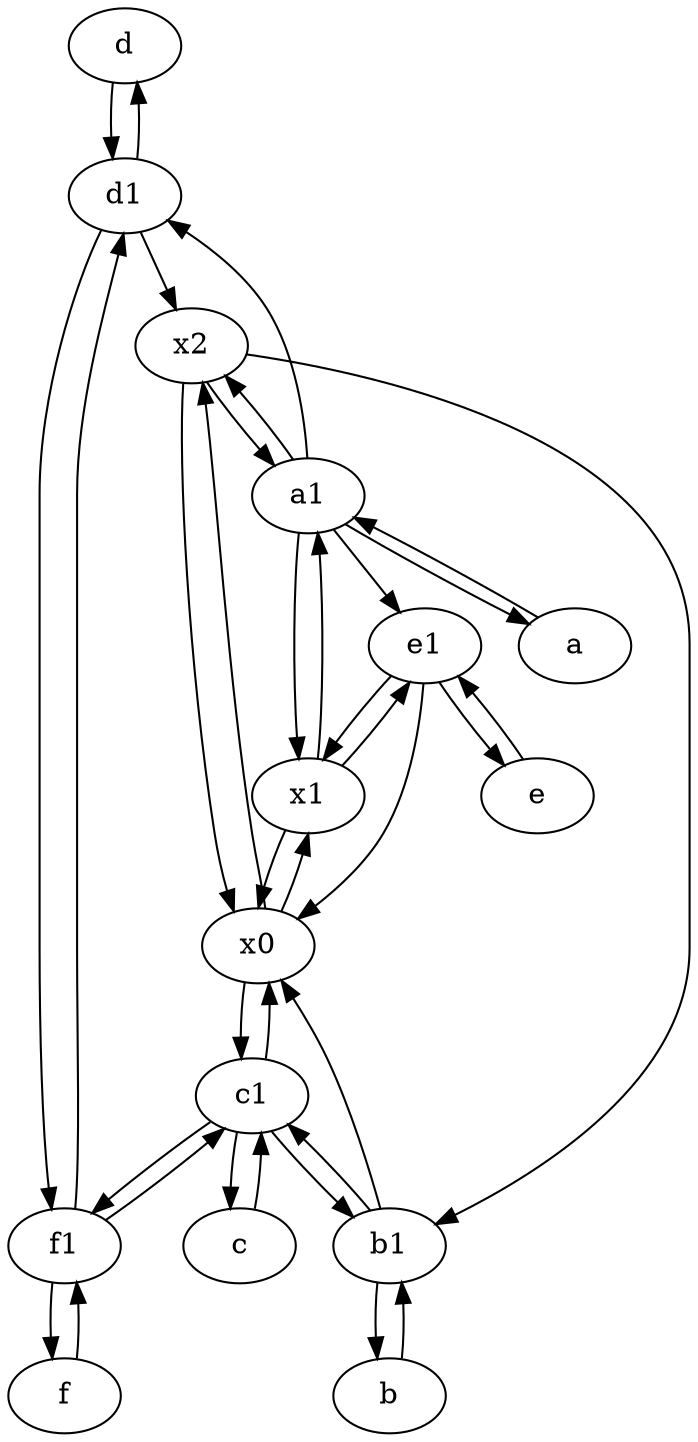 digraph  {
	d [pos="20,30!"];
	f1;
	a1 [pos="40,15!"];
	x2;
	d1 [pos="25,30!"];
	c1 [pos="30,15!"];
	e [pos="30,50!"];
	f [pos="15,45!"];
	b [pos="50,20!"];
	c [pos="20,10!"];
	b1 [pos="45,20!"];
	a [pos="40,10!"];
	x1;
	e1 [pos="25,45!"];
	x0;
	a1 -> e1;
	x2 -> b1;
	f1 -> c1;
	a1 -> x2;
	f -> f1;
	e1 -> e;
	x0 -> x1;
	e1 -> x1;
	b1 -> b;
	a1 -> x1;
	b1 -> x0;
	x0 -> x2;
	c1 -> f1;
	c -> c1;
	f1 -> d1;
	f1 -> f;
	x1 -> a1;
	x1 -> e1;
	e -> e1;
	a -> a1;
	c1 -> c;
	b1 -> c1;
	b -> b1;
	x2 -> a1;
	d1 -> f1;
	d -> d1;
	d1 -> x2;
	a1 -> d1;
	x0 -> c1;
	x2 -> x0;
	c1 -> x0;
	d1 -> d;
	a1 -> a;
	c1 -> b1;
	e1 -> x0;
	x1 -> x0;

	}